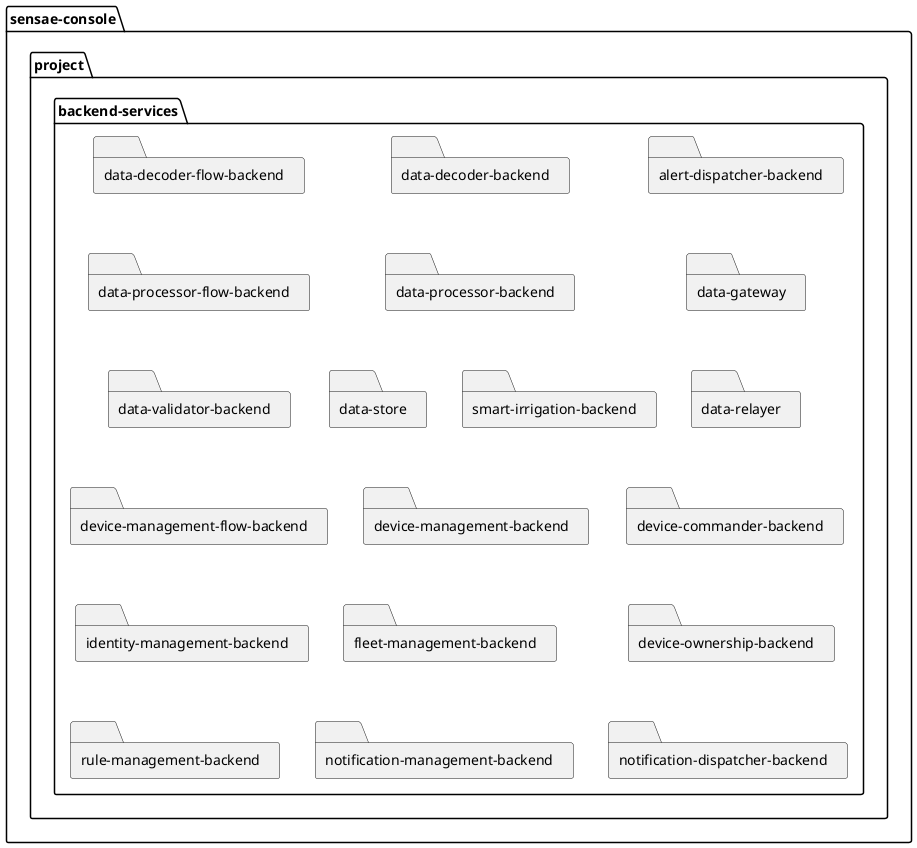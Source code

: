 @startuml development-backend

folder "sensae-console" {
    folder "project" {
        folder "backend-services" {
            folder "alert-dispatcher-backend" as a1
            folder "data-decoder-backend" as b1
            folder "data-decoder-flow-backend" as c1
            folder "data-gateway" as a2
            folder "data-processor-backend" as b2
            folder "data-processor-flow-backend" as c2
            folder "data-relayer" as a3
            folder "data-store" as b3
            folder "data-validator-backend" as c3
            folder "device-commander-backend" as a4
            folder "device-management-backend" as b4
            folder "device-management-flow-backend" as c4
            folder "device-ownership-backend" as a5
            folder "fleet-management-backend" as b5
            folder "identity-management-backend" as c5
            folder "notification-dispatcher-backend" as a6
            folder "notification-management-backend" as b6
            folder "rule-management-backend" as c6
            folder "smart-irrigation-backend" as a7

            a1 -[hidden]- a2
            a2 -[hidden]- a3
            a3 -[hidden]- a4
            a4 -[hidden]- a5
            a5 -[hidden]- a6
            b2 -[hidden]- a7

            b1 -[hidden]- b2
            b2 -[hidden]- b3
            b3 -[hidden]- b4
            b4 -[hidden]- b5
            b5 -[hidden]- b6

            c1 -[hidden]- c2
            c2 -[hidden]- c3
            c3 -[hidden]- c4
            c4 -[hidden]- c5
            c5 -[hidden]- c6

        }
    }
}

@enduml
